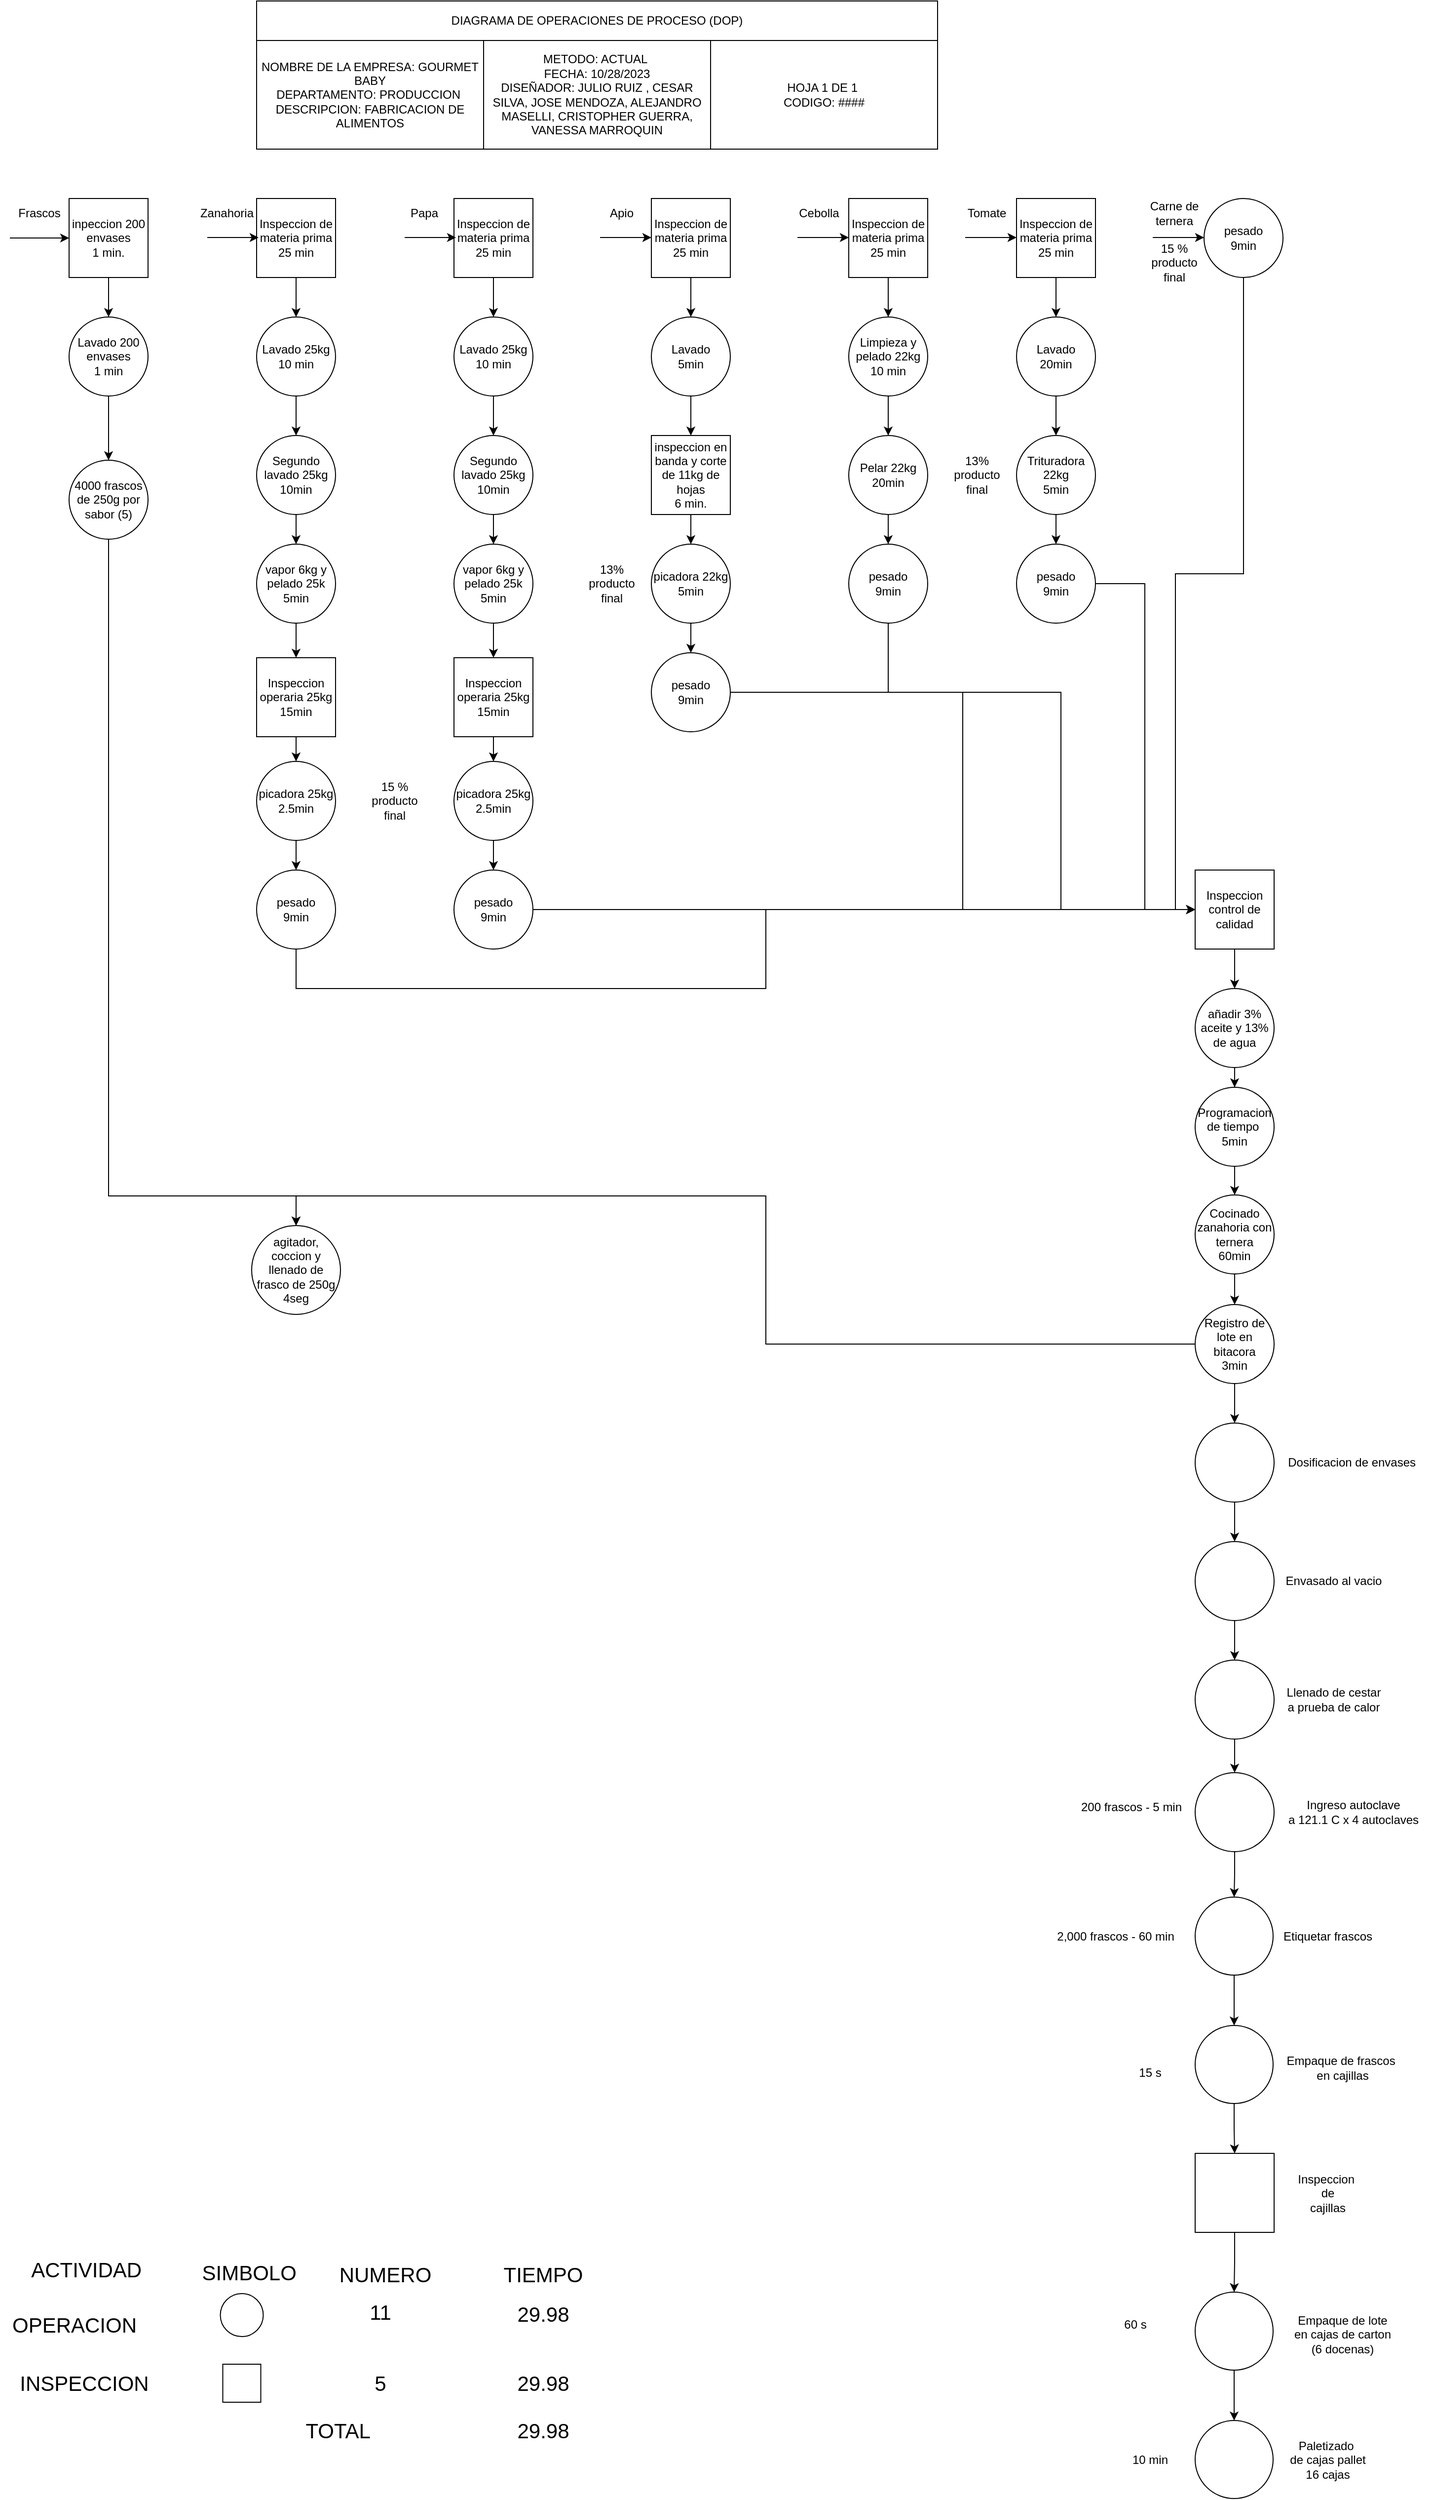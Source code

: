 <mxfile version="21.8.2" type="device">
  <diagram name="Página-1" id="ynkX1gcUCef6x0PgrP6N">
    <mxGraphModel dx="3827" dy="2943" grid="1" gridSize="10" guides="1" tooltips="1" connect="1" arrows="1" fold="1" page="1" pageScale="1" pageWidth="827" pageHeight="1169" math="0" shadow="0">
      <root>
        <mxCell id="0" />
        <mxCell id="1" parent="0" />
        <mxCell id="KojKbuiz4Pb6HdNVdvfY-7" style="edgeStyle=orthogonalEdgeStyle;rounded=0;orthogonalLoop=1;jettySize=auto;html=1;entryX=0.5;entryY=0;entryDx=0;entryDy=0;" parent="1" source="KojKbuiz4Pb6HdNVdvfY-1" target="KojKbuiz4Pb6HdNVdvfY-2" edge="1">
          <mxGeometry relative="1" as="geometry" />
        </mxCell>
        <mxCell id="KojKbuiz4Pb6HdNVdvfY-1" value="inpeccion 200 envases&lt;br&gt;1 min." style="whiteSpace=wrap;html=1;aspect=fixed;" parent="1" vertex="1">
          <mxGeometry x="60" y="80" width="80" height="80" as="geometry" />
        </mxCell>
        <mxCell id="KojKbuiz4Pb6HdNVdvfY-99" style="edgeStyle=orthogonalEdgeStyle;rounded=0;orthogonalLoop=1;jettySize=auto;html=1;entryX=0.5;entryY=0;entryDx=0;entryDy=0;" parent="1" source="KojKbuiz4Pb6HdNVdvfY-2" target="KojKbuiz4Pb6HdNVdvfY-98" edge="1">
          <mxGeometry relative="1" as="geometry" />
        </mxCell>
        <mxCell id="KojKbuiz4Pb6HdNVdvfY-2" value="Lavado 200 envases&lt;br&gt;1 min" style="ellipse;whiteSpace=wrap;html=1;aspect=fixed;" parent="1" vertex="1">
          <mxGeometry x="60" y="200" width="80" height="80" as="geometry" />
        </mxCell>
        <mxCell id="KojKbuiz4Pb6HdNVdvfY-4" value="" style="endArrow=classic;html=1;rounded=0;entryX=0;entryY=0.5;entryDx=0;entryDy=0;" parent="1" target="KojKbuiz4Pb6HdNVdvfY-1" edge="1">
          <mxGeometry width="50" height="50" relative="1" as="geometry">
            <mxPoint y="120" as="sourcePoint" />
            <mxPoint x="-20" y="160" as="targetPoint" />
            <Array as="points">
              <mxPoint y="120" />
              <mxPoint x="30" y="120" />
            </Array>
          </mxGeometry>
        </mxCell>
        <mxCell id="KojKbuiz4Pb6HdNVdvfY-12" style="edgeStyle=orthogonalEdgeStyle;rounded=0;orthogonalLoop=1;jettySize=auto;html=1;entryX=0.5;entryY=0;entryDx=0;entryDy=0;" parent="1" source="KojKbuiz4Pb6HdNVdvfY-5" target="KojKbuiz4Pb6HdNVdvfY-11" edge="1">
          <mxGeometry relative="1" as="geometry" />
        </mxCell>
        <mxCell id="KojKbuiz4Pb6HdNVdvfY-5" value="Inspeccion de materia prima&lt;br&gt;25 min" style="whiteSpace=wrap;html=1;aspect=fixed;" parent="1" vertex="1">
          <mxGeometry x="250" y="80" width="80" height="80" as="geometry" />
        </mxCell>
        <mxCell id="KojKbuiz4Pb6HdNVdvfY-9" value="" style="endArrow=classic;html=1;rounded=0;" parent="1" edge="1">
          <mxGeometry width="50" height="50" relative="1" as="geometry">
            <mxPoint x="200" y="119.5" as="sourcePoint" />
            <mxPoint x="252" y="119.5" as="targetPoint" />
          </mxGeometry>
        </mxCell>
        <mxCell id="KojKbuiz4Pb6HdNVdvfY-45" style="edgeStyle=orthogonalEdgeStyle;rounded=0;orthogonalLoop=1;jettySize=auto;html=1;entryX=0.5;entryY=0;entryDx=0;entryDy=0;" parent="1" source="KojKbuiz4Pb6HdNVdvfY-10" target="KojKbuiz4Pb6HdNVdvfY-44" edge="1">
          <mxGeometry relative="1" as="geometry" />
        </mxCell>
        <mxCell id="KojKbuiz4Pb6HdNVdvfY-10" value="inspeccion en banda y corte de 11kg de hojas&lt;br&gt;6 min." style="whiteSpace=wrap;html=1;aspect=fixed;" parent="1" vertex="1">
          <mxGeometry x="650" y="320" width="80" height="80" as="geometry" />
        </mxCell>
        <mxCell id="KojKbuiz4Pb6HdNVdvfY-14" style="edgeStyle=orthogonalEdgeStyle;rounded=0;orthogonalLoop=1;jettySize=auto;html=1;entryX=0.5;entryY=0;entryDx=0;entryDy=0;" parent="1" source="KojKbuiz4Pb6HdNVdvfY-11" target="KojKbuiz4Pb6HdNVdvfY-13" edge="1">
          <mxGeometry relative="1" as="geometry" />
        </mxCell>
        <mxCell id="KojKbuiz4Pb6HdNVdvfY-11" value="Lavado 25kg&lt;br&gt;10 min" style="ellipse;whiteSpace=wrap;html=1;aspect=fixed;" parent="1" vertex="1">
          <mxGeometry x="250" y="200" width="80" height="80" as="geometry" />
        </mxCell>
        <mxCell id="KojKbuiz4Pb6HdNVdvfY-16" style="edgeStyle=orthogonalEdgeStyle;rounded=0;orthogonalLoop=1;jettySize=auto;html=1;entryX=0.5;entryY=0;entryDx=0;entryDy=0;" parent="1" source="KojKbuiz4Pb6HdNVdvfY-13" target="KojKbuiz4Pb6HdNVdvfY-15" edge="1">
          <mxGeometry relative="1" as="geometry" />
        </mxCell>
        <mxCell id="KojKbuiz4Pb6HdNVdvfY-13" value="Segundo lavado 25kg&lt;br&gt;10min" style="ellipse;whiteSpace=wrap;html=1;aspect=fixed;" parent="1" vertex="1">
          <mxGeometry x="250" y="320" width="80" height="80" as="geometry" />
        </mxCell>
        <mxCell id="KojKbuiz4Pb6HdNVdvfY-18" style="edgeStyle=orthogonalEdgeStyle;rounded=0;orthogonalLoop=1;jettySize=auto;html=1;entryX=0.5;entryY=0;entryDx=0;entryDy=0;" parent="1" source="KojKbuiz4Pb6HdNVdvfY-15" target="KojKbuiz4Pb6HdNVdvfY-17" edge="1">
          <mxGeometry relative="1" as="geometry" />
        </mxCell>
        <mxCell id="KojKbuiz4Pb6HdNVdvfY-15" value="vapor 6kg y pelado 25k&lt;br&gt;5min" style="ellipse;whiteSpace=wrap;html=1;aspect=fixed;" parent="1" vertex="1">
          <mxGeometry x="250" y="430" width="80" height="80" as="geometry" />
        </mxCell>
        <mxCell id="KojKbuiz4Pb6HdNVdvfY-20" style="edgeStyle=orthogonalEdgeStyle;rounded=0;orthogonalLoop=1;jettySize=auto;html=1;entryX=0.5;entryY=0;entryDx=0;entryDy=0;" parent="1" source="KojKbuiz4Pb6HdNVdvfY-17" target="KojKbuiz4Pb6HdNVdvfY-19" edge="1">
          <mxGeometry relative="1" as="geometry" />
        </mxCell>
        <mxCell id="KojKbuiz4Pb6HdNVdvfY-17" value="Inspeccion operaria 25kg&lt;br&gt;15min" style="whiteSpace=wrap;html=1;aspect=fixed;" parent="1" vertex="1">
          <mxGeometry x="250" y="545" width="80" height="80" as="geometry" />
        </mxCell>
        <mxCell id="KojKbuiz4Pb6HdNVdvfY-75" style="edgeStyle=orthogonalEdgeStyle;rounded=0;orthogonalLoop=1;jettySize=auto;html=1;entryX=0.5;entryY=0;entryDx=0;entryDy=0;" parent="1" source="KojKbuiz4Pb6HdNVdvfY-19" target="KojKbuiz4Pb6HdNVdvfY-74" edge="1">
          <mxGeometry relative="1" as="geometry" />
        </mxCell>
        <mxCell id="KojKbuiz4Pb6HdNVdvfY-19" value="picadora 25kg&lt;br&gt;2.5min" style="ellipse;whiteSpace=wrap;html=1;aspect=fixed;" parent="1" vertex="1">
          <mxGeometry x="250" y="650" width="80" height="80" as="geometry" />
        </mxCell>
        <mxCell id="KojKbuiz4Pb6HdNVdvfY-21" value="Frascos" style="text;html=1;strokeColor=none;fillColor=none;align=center;verticalAlign=middle;whiteSpace=wrap;rounded=0;" parent="1" vertex="1">
          <mxGeometry y="80" width="60" height="30" as="geometry" />
        </mxCell>
        <mxCell id="KojKbuiz4Pb6HdNVdvfY-22" value="Zanahoria" style="text;html=1;strokeColor=none;fillColor=none;align=center;verticalAlign=middle;whiteSpace=wrap;rounded=0;" parent="1" vertex="1">
          <mxGeometry x="190" y="80" width="60" height="30" as="geometry" />
        </mxCell>
        <mxCell id="KojKbuiz4Pb6HdNVdvfY-23" style="edgeStyle=orthogonalEdgeStyle;rounded=0;orthogonalLoop=1;jettySize=auto;html=1;entryX=0.5;entryY=0;entryDx=0;entryDy=0;" parent="1" source="KojKbuiz4Pb6HdNVdvfY-24" target="KojKbuiz4Pb6HdNVdvfY-27" edge="1">
          <mxGeometry relative="1" as="geometry" />
        </mxCell>
        <mxCell id="KojKbuiz4Pb6HdNVdvfY-24" value="Inspeccion de materia prima&lt;br&gt;25 min" style="whiteSpace=wrap;html=1;aspect=fixed;" parent="1" vertex="1">
          <mxGeometry x="450" y="80" width="80" height="80" as="geometry" />
        </mxCell>
        <mxCell id="KojKbuiz4Pb6HdNVdvfY-25" value="" style="endArrow=classic;html=1;rounded=0;" parent="1" edge="1">
          <mxGeometry width="50" height="50" relative="1" as="geometry">
            <mxPoint x="400" y="119.5" as="sourcePoint" />
            <mxPoint x="452" y="119.5" as="targetPoint" />
          </mxGeometry>
        </mxCell>
        <mxCell id="KojKbuiz4Pb6HdNVdvfY-26" style="edgeStyle=orthogonalEdgeStyle;rounded=0;orthogonalLoop=1;jettySize=auto;html=1;entryX=0.5;entryY=0;entryDx=0;entryDy=0;" parent="1" source="KojKbuiz4Pb6HdNVdvfY-27" target="KojKbuiz4Pb6HdNVdvfY-29" edge="1">
          <mxGeometry relative="1" as="geometry" />
        </mxCell>
        <mxCell id="KojKbuiz4Pb6HdNVdvfY-27" value="Lavado 25kg&lt;br&gt;10 min" style="ellipse;whiteSpace=wrap;html=1;aspect=fixed;" parent="1" vertex="1">
          <mxGeometry x="450" y="200" width="80" height="80" as="geometry" />
        </mxCell>
        <mxCell id="KojKbuiz4Pb6HdNVdvfY-28" style="edgeStyle=orthogonalEdgeStyle;rounded=0;orthogonalLoop=1;jettySize=auto;html=1;entryX=0.5;entryY=0;entryDx=0;entryDy=0;" parent="1" source="KojKbuiz4Pb6HdNVdvfY-29" target="KojKbuiz4Pb6HdNVdvfY-31" edge="1">
          <mxGeometry relative="1" as="geometry" />
        </mxCell>
        <mxCell id="KojKbuiz4Pb6HdNVdvfY-29" value="Segundo lavado 25kg&lt;br&gt;10min" style="ellipse;whiteSpace=wrap;html=1;aspect=fixed;" parent="1" vertex="1">
          <mxGeometry x="450" y="320" width="80" height="80" as="geometry" />
        </mxCell>
        <mxCell id="KojKbuiz4Pb6HdNVdvfY-30" style="edgeStyle=orthogonalEdgeStyle;rounded=0;orthogonalLoop=1;jettySize=auto;html=1;entryX=0.5;entryY=0;entryDx=0;entryDy=0;" parent="1" source="KojKbuiz4Pb6HdNVdvfY-31" target="KojKbuiz4Pb6HdNVdvfY-33" edge="1">
          <mxGeometry relative="1" as="geometry" />
        </mxCell>
        <mxCell id="KojKbuiz4Pb6HdNVdvfY-31" value="vapor 6kg y pelado 25k&lt;br&gt;5min" style="ellipse;whiteSpace=wrap;html=1;aspect=fixed;" parent="1" vertex="1">
          <mxGeometry x="450" y="430" width="80" height="80" as="geometry" />
        </mxCell>
        <mxCell id="KojKbuiz4Pb6HdNVdvfY-32" style="edgeStyle=orthogonalEdgeStyle;rounded=0;orthogonalLoop=1;jettySize=auto;html=1;entryX=0.5;entryY=0;entryDx=0;entryDy=0;" parent="1" source="KojKbuiz4Pb6HdNVdvfY-33" target="KojKbuiz4Pb6HdNVdvfY-34" edge="1">
          <mxGeometry relative="1" as="geometry" />
        </mxCell>
        <mxCell id="KojKbuiz4Pb6HdNVdvfY-33" value="Inspeccion operaria 25kg&lt;br&gt;15min" style="whiteSpace=wrap;html=1;aspect=fixed;" parent="1" vertex="1">
          <mxGeometry x="450" y="545" width="80" height="80" as="geometry" />
        </mxCell>
        <mxCell id="KojKbuiz4Pb6HdNVdvfY-76" style="edgeStyle=orthogonalEdgeStyle;rounded=0;orthogonalLoop=1;jettySize=auto;html=1;entryX=0.5;entryY=0;entryDx=0;entryDy=0;" parent="1" source="KojKbuiz4Pb6HdNVdvfY-34" target="KojKbuiz4Pb6HdNVdvfY-73" edge="1">
          <mxGeometry relative="1" as="geometry" />
        </mxCell>
        <mxCell id="KojKbuiz4Pb6HdNVdvfY-34" value="picadora 25kg&lt;br&gt;2.5min" style="ellipse;whiteSpace=wrap;html=1;aspect=fixed;" parent="1" vertex="1">
          <mxGeometry x="450" y="650" width="80" height="80" as="geometry" />
        </mxCell>
        <mxCell id="KojKbuiz4Pb6HdNVdvfY-35" value="Papa" style="text;html=1;strokeColor=none;fillColor=none;align=center;verticalAlign=middle;whiteSpace=wrap;rounded=0;" parent="1" vertex="1">
          <mxGeometry x="390" y="80" width="60" height="30" as="geometry" />
        </mxCell>
        <mxCell id="KojKbuiz4Pb6HdNVdvfY-36" value="" style="endArrow=classic;html=1;rounded=0;" parent="1" edge="1">
          <mxGeometry width="50" height="50" relative="1" as="geometry">
            <mxPoint x="598" y="119.5" as="sourcePoint" />
            <mxPoint x="650" y="119.5" as="targetPoint" />
          </mxGeometry>
        </mxCell>
        <mxCell id="KojKbuiz4Pb6HdNVdvfY-37" value="Apio" style="text;html=1;strokeColor=none;fillColor=none;align=center;verticalAlign=middle;whiteSpace=wrap;rounded=0;" parent="1" vertex="1">
          <mxGeometry x="590" y="80" width="60" height="30" as="geometry" />
        </mxCell>
        <mxCell id="KojKbuiz4Pb6HdNVdvfY-42" style="edgeStyle=orthogonalEdgeStyle;rounded=0;orthogonalLoop=1;jettySize=auto;html=1;entryX=0.5;entryY=0;entryDx=0;entryDy=0;" parent="1" source="KojKbuiz4Pb6HdNVdvfY-39" target="KojKbuiz4Pb6HdNVdvfY-10" edge="1">
          <mxGeometry relative="1" as="geometry" />
        </mxCell>
        <mxCell id="KojKbuiz4Pb6HdNVdvfY-39" value="Lavado&lt;br&gt;5min" style="ellipse;whiteSpace=wrap;html=1;aspect=fixed;" parent="1" vertex="1">
          <mxGeometry x="650" y="200" width="80" height="80" as="geometry" />
        </mxCell>
        <mxCell id="KojKbuiz4Pb6HdNVdvfY-41" style="edgeStyle=orthogonalEdgeStyle;rounded=0;orthogonalLoop=1;jettySize=auto;html=1;entryX=0.5;entryY=0;entryDx=0;entryDy=0;" parent="1" source="KojKbuiz4Pb6HdNVdvfY-40" target="KojKbuiz4Pb6HdNVdvfY-39" edge="1">
          <mxGeometry relative="1" as="geometry" />
        </mxCell>
        <mxCell id="KojKbuiz4Pb6HdNVdvfY-40" value="Inspeccion de materia prima&lt;br&gt;25 min" style="whiteSpace=wrap;html=1;aspect=fixed;" parent="1" vertex="1">
          <mxGeometry x="650" y="80" width="80" height="80" as="geometry" />
        </mxCell>
        <mxCell id="KojKbuiz4Pb6HdNVdvfY-77" style="edgeStyle=orthogonalEdgeStyle;rounded=0;orthogonalLoop=1;jettySize=auto;html=1;exitX=0.5;exitY=1;exitDx=0;exitDy=0;entryX=0.5;entryY=0;entryDx=0;entryDy=0;" parent="1" source="KojKbuiz4Pb6HdNVdvfY-44" target="KojKbuiz4Pb6HdNVdvfY-72" edge="1">
          <mxGeometry relative="1" as="geometry" />
        </mxCell>
        <mxCell id="KojKbuiz4Pb6HdNVdvfY-44" value="picadora 22kg&lt;br&gt;5min" style="ellipse;whiteSpace=wrap;html=1;aspect=fixed;" parent="1" vertex="1">
          <mxGeometry x="650" y="430" width="80" height="80" as="geometry" />
        </mxCell>
        <mxCell id="KojKbuiz4Pb6HdNVdvfY-47" value="15 % producto final" style="text;html=1;strokeColor=none;fillColor=none;align=center;verticalAlign=middle;whiteSpace=wrap;rounded=0;" parent="1" vertex="1">
          <mxGeometry x="360" y="675" width="60" height="30" as="geometry" />
        </mxCell>
        <mxCell id="KojKbuiz4Pb6HdNVdvfY-48" value="13% producto final" style="text;html=1;strokeColor=none;fillColor=none;align=center;verticalAlign=middle;whiteSpace=wrap;rounded=0;" parent="1" vertex="1">
          <mxGeometry x="580" y="455" width="60" height="30" as="geometry" />
        </mxCell>
        <mxCell id="KojKbuiz4Pb6HdNVdvfY-49" value="" style="endArrow=classic;html=1;rounded=0;" parent="1" edge="1">
          <mxGeometry width="50" height="50" relative="1" as="geometry">
            <mxPoint x="798" y="119.5" as="sourcePoint" />
            <mxPoint x="850" y="119.5" as="targetPoint" />
          </mxGeometry>
        </mxCell>
        <mxCell id="KojKbuiz4Pb6HdNVdvfY-50" value="Cebolla" style="text;html=1;strokeColor=none;fillColor=none;align=center;verticalAlign=middle;whiteSpace=wrap;rounded=0;" parent="1" vertex="1">
          <mxGeometry x="790" y="80" width="60" height="30" as="geometry" />
        </mxCell>
        <mxCell id="KojKbuiz4Pb6HdNVdvfY-53" style="edgeStyle=orthogonalEdgeStyle;rounded=0;orthogonalLoop=1;jettySize=auto;html=1;entryX=0.5;entryY=0;entryDx=0;entryDy=0;" parent="1" source="KojKbuiz4Pb6HdNVdvfY-51" target="KojKbuiz4Pb6HdNVdvfY-52" edge="1">
          <mxGeometry relative="1" as="geometry" />
        </mxCell>
        <mxCell id="KojKbuiz4Pb6HdNVdvfY-51" value="Inspeccion de materia prima&lt;br&gt;25 min" style="whiteSpace=wrap;html=1;aspect=fixed;" parent="1" vertex="1">
          <mxGeometry x="850" y="80" width="80" height="80" as="geometry" />
        </mxCell>
        <mxCell id="KojKbuiz4Pb6HdNVdvfY-55" style="edgeStyle=orthogonalEdgeStyle;rounded=0;orthogonalLoop=1;jettySize=auto;html=1;entryX=0.5;entryY=0;entryDx=0;entryDy=0;" parent="1" source="KojKbuiz4Pb6HdNVdvfY-52" target="KojKbuiz4Pb6HdNVdvfY-54" edge="1">
          <mxGeometry relative="1" as="geometry" />
        </mxCell>
        <mxCell id="KojKbuiz4Pb6HdNVdvfY-52" value="Limpieza y pelado 22kg&lt;br&gt;10 min" style="ellipse;whiteSpace=wrap;html=1;aspect=fixed;" parent="1" vertex="1">
          <mxGeometry x="850" y="200" width="80" height="80" as="geometry" />
        </mxCell>
        <mxCell id="KojKbuiz4Pb6HdNVdvfY-78" style="edgeStyle=orthogonalEdgeStyle;rounded=0;orthogonalLoop=1;jettySize=auto;html=1;entryX=0.5;entryY=0;entryDx=0;entryDy=0;" parent="1" source="KojKbuiz4Pb6HdNVdvfY-54" target="KojKbuiz4Pb6HdNVdvfY-71" edge="1">
          <mxGeometry relative="1" as="geometry" />
        </mxCell>
        <mxCell id="KojKbuiz4Pb6HdNVdvfY-54" value="Pelar 22kg&lt;br&gt;20min" style="ellipse;whiteSpace=wrap;html=1;aspect=fixed;" parent="1" vertex="1">
          <mxGeometry x="850" y="320" width="80" height="80" as="geometry" />
        </mxCell>
        <mxCell id="KojKbuiz4Pb6HdNVdvfY-57" value="" style="endArrow=classic;html=1;rounded=0;" parent="1" edge="1">
          <mxGeometry width="50" height="50" relative="1" as="geometry">
            <mxPoint x="968" y="119.5" as="sourcePoint" />
            <mxPoint x="1020" y="119.5" as="targetPoint" />
          </mxGeometry>
        </mxCell>
        <mxCell id="KojKbuiz4Pb6HdNVdvfY-58" value="Tomate" style="text;html=1;strokeColor=none;fillColor=none;align=center;verticalAlign=middle;whiteSpace=wrap;rounded=0;" parent="1" vertex="1">
          <mxGeometry x="960" y="80" width="60" height="30" as="geometry" />
        </mxCell>
        <mxCell id="KojKbuiz4Pb6HdNVdvfY-61" style="edgeStyle=orthogonalEdgeStyle;rounded=0;orthogonalLoop=1;jettySize=auto;html=1;entryX=0.5;entryY=0;entryDx=0;entryDy=0;" parent="1" source="KojKbuiz4Pb6HdNVdvfY-59" target="KojKbuiz4Pb6HdNVdvfY-60" edge="1">
          <mxGeometry relative="1" as="geometry" />
        </mxCell>
        <mxCell id="KojKbuiz4Pb6HdNVdvfY-59" value="Inspeccion de materia prima&lt;br&gt;25 min" style="whiteSpace=wrap;html=1;aspect=fixed;" parent="1" vertex="1">
          <mxGeometry x="1020" y="80" width="80" height="80" as="geometry" />
        </mxCell>
        <mxCell id="KojKbuiz4Pb6HdNVdvfY-63" style="edgeStyle=orthogonalEdgeStyle;rounded=0;orthogonalLoop=1;jettySize=auto;html=1;entryX=0.5;entryY=0;entryDx=0;entryDy=0;" parent="1" source="KojKbuiz4Pb6HdNVdvfY-60" target="KojKbuiz4Pb6HdNVdvfY-62" edge="1">
          <mxGeometry relative="1" as="geometry" />
        </mxCell>
        <mxCell id="KojKbuiz4Pb6HdNVdvfY-60" value="Lavado&lt;br&gt;20min" style="ellipse;whiteSpace=wrap;html=1;aspect=fixed;" parent="1" vertex="1">
          <mxGeometry x="1020" y="200" width="80" height="80" as="geometry" />
        </mxCell>
        <mxCell id="KojKbuiz4Pb6HdNVdvfY-79" style="edgeStyle=orthogonalEdgeStyle;rounded=0;orthogonalLoop=1;jettySize=auto;html=1;entryX=0.5;entryY=0;entryDx=0;entryDy=0;" parent="1" source="KojKbuiz4Pb6HdNVdvfY-62" target="KojKbuiz4Pb6HdNVdvfY-70" edge="1">
          <mxGeometry relative="1" as="geometry" />
        </mxCell>
        <mxCell id="KojKbuiz4Pb6HdNVdvfY-62" value="Trituradora 22kg&lt;br&gt;5min" style="ellipse;whiteSpace=wrap;html=1;aspect=fixed;" parent="1" vertex="1">
          <mxGeometry x="1020" y="320" width="80" height="80" as="geometry" />
        </mxCell>
        <mxCell id="KojKbuiz4Pb6HdNVdvfY-64" value="13% producto final" style="text;html=1;strokeColor=none;fillColor=none;align=center;verticalAlign=middle;whiteSpace=wrap;rounded=0;" parent="1" vertex="1">
          <mxGeometry x="950" y="345" width="60" height="30" as="geometry" />
        </mxCell>
        <mxCell id="KojKbuiz4Pb6HdNVdvfY-65" value="" style="endArrow=classic;html=1;rounded=0;" parent="1" edge="1">
          <mxGeometry width="50" height="50" relative="1" as="geometry">
            <mxPoint x="1158" y="119.5" as="sourcePoint" />
            <mxPoint x="1210" y="119.5" as="targetPoint" />
          </mxGeometry>
        </mxCell>
        <mxCell id="KojKbuiz4Pb6HdNVdvfY-66" value="Carne de ternera" style="text;html=1;strokeColor=none;fillColor=none;align=center;verticalAlign=middle;whiteSpace=wrap;rounded=0;" parent="1" vertex="1">
          <mxGeometry x="1150" y="80" width="60" height="30" as="geometry" />
        </mxCell>
        <mxCell id="KojKbuiz4Pb6HdNVdvfY-68" value="15 % producto final" style="text;html=1;strokeColor=none;fillColor=none;align=center;verticalAlign=middle;whiteSpace=wrap;rounded=0;" parent="1" vertex="1">
          <mxGeometry x="1150" y="130" width="60" height="30" as="geometry" />
        </mxCell>
        <mxCell id="KojKbuiz4Pb6HdNVdvfY-86" style="edgeStyle=orthogonalEdgeStyle;rounded=0;orthogonalLoop=1;jettySize=auto;html=1;entryX=0;entryY=0.5;entryDx=0;entryDy=0;" parent="1" source="KojKbuiz4Pb6HdNVdvfY-69" target="KojKbuiz4Pb6HdNVdvfY-80" edge="1">
          <mxGeometry relative="1" as="geometry" />
        </mxCell>
        <mxCell id="KojKbuiz4Pb6HdNVdvfY-69" value="pesado&lt;br&gt;9min" style="ellipse;whiteSpace=wrap;html=1;aspect=fixed;" parent="1" vertex="1">
          <mxGeometry x="1210" y="80" width="80" height="80" as="geometry" />
        </mxCell>
        <mxCell id="KojKbuiz4Pb6HdNVdvfY-85" style="edgeStyle=orthogonalEdgeStyle;rounded=0;orthogonalLoop=1;jettySize=auto;html=1;entryX=0;entryY=0.5;entryDx=0;entryDy=0;" parent="1" source="KojKbuiz4Pb6HdNVdvfY-70" target="KojKbuiz4Pb6HdNVdvfY-80" edge="1">
          <mxGeometry relative="1" as="geometry">
            <Array as="points">
              <mxPoint x="1150" y="470" />
              <mxPoint x="1150" y="800" />
            </Array>
          </mxGeometry>
        </mxCell>
        <mxCell id="KojKbuiz4Pb6HdNVdvfY-70" value="pesado&lt;br&gt;9min" style="ellipse;whiteSpace=wrap;html=1;aspect=fixed;" parent="1" vertex="1">
          <mxGeometry x="1020" y="430" width="80" height="80" as="geometry" />
        </mxCell>
        <mxCell id="KojKbuiz4Pb6HdNVdvfY-84" style="edgeStyle=orthogonalEdgeStyle;rounded=0;orthogonalLoop=1;jettySize=auto;html=1;entryX=0;entryY=0.5;entryDx=0;entryDy=0;" parent="1" source="KojKbuiz4Pb6HdNVdvfY-71" target="KojKbuiz4Pb6HdNVdvfY-80" edge="1">
          <mxGeometry relative="1" as="geometry">
            <Array as="points">
              <mxPoint x="890" y="580" />
              <mxPoint x="1065" y="580" />
              <mxPoint x="1065" y="800" />
            </Array>
          </mxGeometry>
        </mxCell>
        <mxCell id="KojKbuiz4Pb6HdNVdvfY-71" value="pesado&lt;br&gt;9min" style="ellipse;whiteSpace=wrap;html=1;aspect=fixed;" parent="1" vertex="1">
          <mxGeometry x="850" y="430" width="80" height="80" as="geometry" />
        </mxCell>
        <mxCell id="KojKbuiz4Pb6HdNVdvfY-83" style="edgeStyle=orthogonalEdgeStyle;rounded=0;orthogonalLoop=1;jettySize=auto;html=1;entryX=0;entryY=0.5;entryDx=0;entryDy=0;" parent="1" source="KojKbuiz4Pb6HdNVdvfY-72" target="KojKbuiz4Pb6HdNVdvfY-80" edge="1">
          <mxGeometry relative="1" as="geometry" />
        </mxCell>
        <mxCell id="KojKbuiz4Pb6HdNVdvfY-72" value="pesado&lt;br&gt;9min" style="ellipse;whiteSpace=wrap;html=1;aspect=fixed;" parent="1" vertex="1">
          <mxGeometry x="650" y="540" width="80" height="80" as="geometry" />
        </mxCell>
        <mxCell id="KojKbuiz4Pb6HdNVdvfY-82" style="edgeStyle=orthogonalEdgeStyle;rounded=0;orthogonalLoop=1;jettySize=auto;html=1;entryX=0;entryY=0.5;entryDx=0;entryDy=0;" parent="1" source="KojKbuiz4Pb6HdNVdvfY-73" target="KojKbuiz4Pb6HdNVdvfY-80" edge="1">
          <mxGeometry relative="1" as="geometry" />
        </mxCell>
        <mxCell id="KojKbuiz4Pb6HdNVdvfY-73" value="pesado&lt;br&gt;9min" style="ellipse;whiteSpace=wrap;html=1;aspect=fixed;" parent="1" vertex="1">
          <mxGeometry x="450" y="760" width="80" height="80" as="geometry" />
        </mxCell>
        <mxCell id="KojKbuiz4Pb6HdNVdvfY-81" style="edgeStyle=orthogonalEdgeStyle;rounded=0;orthogonalLoop=1;jettySize=auto;html=1;entryX=0;entryY=0.5;entryDx=0;entryDy=0;" parent="1" source="KojKbuiz4Pb6HdNVdvfY-74" target="KojKbuiz4Pb6HdNVdvfY-80" edge="1">
          <mxGeometry relative="1" as="geometry">
            <Array as="points">
              <mxPoint x="290" y="880" />
              <mxPoint x="766" y="880" />
              <mxPoint x="766" y="800" />
            </Array>
          </mxGeometry>
        </mxCell>
        <mxCell id="KojKbuiz4Pb6HdNVdvfY-74" value="pesado&lt;br&gt;9min" style="ellipse;whiteSpace=wrap;html=1;aspect=fixed;" parent="1" vertex="1">
          <mxGeometry x="250" y="760" width="80" height="80" as="geometry" />
        </mxCell>
        <mxCell id="KojKbuiz4Pb6HdNVdvfY-88" style="edgeStyle=orthogonalEdgeStyle;rounded=0;orthogonalLoop=1;jettySize=auto;html=1;entryX=0.5;entryY=0;entryDx=0;entryDy=0;" parent="1" source="KojKbuiz4Pb6HdNVdvfY-80" target="KojKbuiz4Pb6HdNVdvfY-87" edge="1">
          <mxGeometry relative="1" as="geometry" />
        </mxCell>
        <mxCell id="KojKbuiz4Pb6HdNVdvfY-80" value="Inspeccion control de calidad" style="whiteSpace=wrap;html=1;aspect=fixed;" parent="1" vertex="1">
          <mxGeometry x="1201" y="760" width="80" height="80" as="geometry" />
        </mxCell>
        <mxCell id="KojKbuiz4Pb6HdNVdvfY-90" style="edgeStyle=orthogonalEdgeStyle;rounded=0;orthogonalLoop=1;jettySize=auto;html=1;entryX=0.5;entryY=0;entryDx=0;entryDy=0;" parent="1" source="KojKbuiz4Pb6HdNVdvfY-87" target="KojKbuiz4Pb6HdNVdvfY-89" edge="1">
          <mxGeometry relative="1" as="geometry" />
        </mxCell>
        <mxCell id="KojKbuiz4Pb6HdNVdvfY-87" value="añadir 3% aceite y 13% de agua" style="ellipse;whiteSpace=wrap;html=1;aspect=fixed;" parent="1" vertex="1">
          <mxGeometry x="1201" y="880" width="80" height="80" as="geometry" />
        </mxCell>
        <mxCell id="KojKbuiz4Pb6HdNVdvfY-92" style="edgeStyle=orthogonalEdgeStyle;rounded=0;orthogonalLoop=1;jettySize=auto;html=1;entryX=0.5;entryY=0;entryDx=0;entryDy=0;" parent="1" source="KojKbuiz4Pb6HdNVdvfY-89" target="KojKbuiz4Pb6HdNVdvfY-91" edge="1">
          <mxGeometry relative="1" as="geometry" />
        </mxCell>
        <mxCell id="KojKbuiz4Pb6HdNVdvfY-89" value="Programacion de tiempo&amp;nbsp;&lt;br&gt;5min" style="ellipse;whiteSpace=wrap;html=1;aspect=fixed;" parent="1" vertex="1">
          <mxGeometry x="1201" y="980" width="80" height="80" as="geometry" />
        </mxCell>
        <mxCell id="KojKbuiz4Pb6HdNVdvfY-94" style="edgeStyle=orthogonalEdgeStyle;rounded=0;orthogonalLoop=1;jettySize=auto;html=1;exitX=0.5;exitY=1;exitDx=0;exitDy=0;entryX=0.5;entryY=0;entryDx=0;entryDy=0;" parent="1" source="KojKbuiz4Pb6HdNVdvfY-91" target="KojKbuiz4Pb6HdNVdvfY-93" edge="1">
          <mxGeometry relative="1" as="geometry" />
        </mxCell>
        <mxCell id="KojKbuiz4Pb6HdNVdvfY-91" value="Cocinado zanahoria con ternera&lt;br&gt;60min" style="ellipse;whiteSpace=wrap;html=1;aspect=fixed;" parent="1" vertex="1">
          <mxGeometry x="1201" y="1089" width="80" height="80" as="geometry" />
        </mxCell>
        <mxCell id="KojKbuiz4Pb6HdNVdvfY-96" style="edgeStyle=orthogonalEdgeStyle;rounded=0;orthogonalLoop=1;jettySize=auto;html=1;entryX=0.5;entryY=0;entryDx=0;entryDy=0;" parent="1" source="KojKbuiz4Pb6HdNVdvfY-93" target="KojKbuiz4Pb6HdNVdvfY-95" edge="1">
          <mxGeometry relative="1" as="geometry">
            <Array as="points">
              <mxPoint x="766" y="1240" />
              <mxPoint x="766" y="1090" />
              <mxPoint x="290" y="1090" />
            </Array>
          </mxGeometry>
        </mxCell>
        <mxCell id="IFsy-i6cw4-yo8_2A6l6-25" style="edgeStyle=orthogonalEdgeStyle;rounded=0;orthogonalLoop=1;jettySize=auto;html=1;entryX=0.5;entryY=0;entryDx=0;entryDy=0;" edge="1" parent="1" source="KojKbuiz4Pb6HdNVdvfY-93" target="IFsy-i6cw4-yo8_2A6l6-1">
          <mxGeometry relative="1" as="geometry" />
        </mxCell>
        <mxCell id="KojKbuiz4Pb6HdNVdvfY-93" value="Registro de lote en bitacora&lt;br&gt;3min" style="ellipse;whiteSpace=wrap;html=1;aspect=fixed;" parent="1" vertex="1">
          <mxGeometry x="1201" y="1200" width="80" height="80" as="geometry" />
        </mxCell>
        <mxCell id="KojKbuiz4Pb6HdNVdvfY-95" value="agitador, coccion y llenado de frasco de 250g&lt;br&gt;4seg" style="ellipse;whiteSpace=wrap;html=1;aspect=fixed;" parent="1" vertex="1">
          <mxGeometry x="245" y="1120" width="90" height="90" as="geometry" />
        </mxCell>
        <mxCell id="KojKbuiz4Pb6HdNVdvfY-100" style="edgeStyle=orthogonalEdgeStyle;rounded=0;orthogonalLoop=1;jettySize=auto;html=1;entryX=0.5;entryY=0;entryDx=0;entryDy=0;" parent="1" source="KojKbuiz4Pb6HdNVdvfY-98" target="KojKbuiz4Pb6HdNVdvfY-95" edge="1">
          <mxGeometry relative="1" as="geometry">
            <mxPoint x="290" y="1140" as="targetPoint" />
            <Array as="points">
              <mxPoint x="100" y="1090" />
              <mxPoint x="290" y="1090" />
            </Array>
          </mxGeometry>
        </mxCell>
        <mxCell id="KojKbuiz4Pb6HdNVdvfY-98" value="4000 frascos de 250g por sabor (5)" style="ellipse;whiteSpace=wrap;html=1;aspect=fixed;" parent="1" vertex="1">
          <mxGeometry x="60" y="345" width="80" height="80" as="geometry" />
        </mxCell>
        <mxCell id="IFsy-i6cw4-yo8_2A6l6-26" style="edgeStyle=orthogonalEdgeStyle;rounded=0;orthogonalLoop=1;jettySize=auto;html=1;entryX=0.5;entryY=0;entryDx=0;entryDy=0;" edge="1" parent="1" source="IFsy-i6cw4-yo8_2A6l6-1" target="IFsy-i6cw4-yo8_2A6l6-2">
          <mxGeometry relative="1" as="geometry" />
        </mxCell>
        <mxCell id="IFsy-i6cw4-yo8_2A6l6-1" value="" style="ellipse;whiteSpace=wrap;html=1;aspect=fixed;" vertex="1" parent="1">
          <mxGeometry x="1201" y="1320" width="80" height="80" as="geometry" />
        </mxCell>
        <mxCell id="IFsy-i6cw4-yo8_2A6l6-27" style="edgeStyle=orthogonalEdgeStyle;rounded=0;orthogonalLoop=1;jettySize=auto;html=1;entryX=0.5;entryY=0;entryDx=0;entryDy=0;" edge="1" parent="1" source="IFsy-i6cw4-yo8_2A6l6-2" target="IFsy-i6cw4-yo8_2A6l6-3">
          <mxGeometry relative="1" as="geometry" />
        </mxCell>
        <mxCell id="IFsy-i6cw4-yo8_2A6l6-2" value="" style="ellipse;whiteSpace=wrap;html=1;aspect=fixed;" vertex="1" parent="1">
          <mxGeometry x="1201" y="1440" width="80" height="80" as="geometry" />
        </mxCell>
        <mxCell id="IFsy-i6cw4-yo8_2A6l6-28" style="edgeStyle=orthogonalEdgeStyle;rounded=0;orthogonalLoop=1;jettySize=auto;html=1;entryX=0.5;entryY=0;entryDx=0;entryDy=0;" edge="1" parent="1" source="IFsy-i6cw4-yo8_2A6l6-3" target="IFsy-i6cw4-yo8_2A6l6-4">
          <mxGeometry relative="1" as="geometry" />
        </mxCell>
        <mxCell id="IFsy-i6cw4-yo8_2A6l6-3" value="" style="ellipse;whiteSpace=wrap;html=1;aspect=fixed;" vertex="1" parent="1">
          <mxGeometry x="1201" y="1560" width="80" height="80" as="geometry" />
        </mxCell>
        <mxCell id="IFsy-i6cw4-yo8_2A6l6-29" style="edgeStyle=orthogonalEdgeStyle;rounded=0;orthogonalLoop=1;jettySize=auto;html=1;" edge="1" parent="1" source="IFsy-i6cw4-yo8_2A6l6-4" target="IFsy-i6cw4-yo8_2A6l6-10">
          <mxGeometry relative="1" as="geometry" />
        </mxCell>
        <mxCell id="IFsy-i6cw4-yo8_2A6l6-4" value="" style="ellipse;whiteSpace=wrap;html=1;aspect=fixed;" vertex="1" parent="1">
          <mxGeometry x="1201" y="1674" width="80" height="80" as="geometry" />
        </mxCell>
        <mxCell id="IFsy-i6cw4-yo8_2A6l6-5" value="Ingreso autoclave&lt;br&gt;a 121.1 C x 4 autoclaves" style="text;html=1;align=center;verticalAlign=middle;resizable=0;points=[];autosize=1;strokeColor=none;fillColor=none;" vertex="1" parent="1">
          <mxGeometry x="1281" y="1694" width="160" height="40" as="geometry" />
        </mxCell>
        <mxCell id="IFsy-i6cw4-yo8_2A6l6-6" value="Llenado de cestar &lt;br&gt;a prueba de calor" style="text;html=1;align=center;verticalAlign=middle;resizable=0;points=[];autosize=1;strokeColor=none;fillColor=none;" vertex="1" parent="1">
          <mxGeometry x="1281" y="1580" width="120" height="40" as="geometry" />
        </mxCell>
        <mxCell id="IFsy-i6cw4-yo8_2A6l6-7" value="200 frascos - 5 min" style="text;html=1;align=center;verticalAlign=middle;resizable=0;points=[];autosize=1;strokeColor=none;fillColor=none;" vertex="1" parent="1">
          <mxGeometry x="1071" y="1694" width="130" height="30" as="geometry" />
        </mxCell>
        <mxCell id="IFsy-i6cw4-yo8_2A6l6-8" value="Envasado al vacio" style="text;html=1;align=center;verticalAlign=middle;resizable=0;points=[];autosize=1;strokeColor=none;fillColor=none;" vertex="1" parent="1">
          <mxGeometry x="1281" y="1465" width="120" height="30" as="geometry" />
        </mxCell>
        <mxCell id="IFsy-i6cw4-yo8_2A6l6-9" value="Dosificacion de envases&amp;nbsp;" style="text;html=1;align=center;verticalAlign=middle;resizable=0;points=[];autosize=1;strokeColor=none;fillColor=none;" vertex="1" parent="1">
          <mxGeometry x="1281" y="1345" width="160" height="30" as="geometry" />
        </mxCell>
        <mxCell id="IFsy-i6cw4-yo8_2A6l6-30" style="edgeStyle=orthogonalEdgeStyle;rounded=0;orthogonalLoop=1;jettySize=auto;html=1;entryX=0.5;entryY=0;entryDx=0;entryDy=0;" edge="1" parent="1" source="IFsy-i6cw4-yo8_2A6l6-10" target="IFsy-i6cw4-yo8_2A6l6-13">
          <mxGeometry relative="1" as="geometry" />
        </mxCell>
        <mxCell id="IFsy-i6cw4-yo8_2A6l6-10" value="" style="ellipse;whiteSpace=wrap;html=1;aspect=fixed;" vertex="1" parent="1">
          <mxGeometry x="1201" y="1800" width="79" height="79" as="geometry" />
        </mxCell>
        <mxCell id="IFsy-i6cw4-yo8_2A6l6-11" value="Etiquetar frascos" style="text;html=1;align=center;verticalAlign=middle;resizable=0;points=[];autosize=1;strokeColor=none;fillColor=none;" vertex="1" parent="1">
          <mxGeometry x="1280" y="1824.5" width="110" height="30" as="geometry" />
        </mxCell>
        <mxCell id="IFsy-i6cw4-yo8_2A6l6-12" value="2,000 frascos - 60 min" style="text;html=1;align=center;verticalAlign=middle;resizable=0;points=[];autosize=1;strokeColor=none;fillColor=none;" vertex="1" parent="1">
          <mxGeometry x="1050" y="1824.5" width="140" height="30" as="geometry" />
        </mxCell>
        <mxCell id="IFsy-i6cw4-yo8_2A6l6-31" style="edgeStyle=orthogonalEdgeStyle;rounded=0;orthogonalLoop=1;jettySize=auto;html=1;" edge="1" parent="1" source="IFsy-i6cw4-yo8_2A6l6-13" target="IFsy-i6cw4-yo8_2A6l6-18">
          <mxGeometry relative="1" as="geometry" />
        </mxCell>
        <mxCell id="IFsy-i6cw4-yo8_2A6l6-13" value="" style="ellipse;whiteSpace=wrap;html=1;aspect=fixed;" vertex="1" parent="1">
          <mxGeometry x="1201" y="1930" width="79" height="79" as="geometry" />
        </mxCell>
        <mxCell id="IFsy-i6cw4-yo8_2A6l6-14" value="Empaque de frascos&amp;nbsp;&lt;br&gt;en cajillas" style="text;html=1;align=center;verticalAlign=middle;resizable=0;points=[];autosize=1;strokeColor=none;fillColor=none;" vertex="1" parent="1">
          <mxGeometry x="1280" y="1953" width="140" height="40" as="geometry" />
        </mxCell>
        <mxCell id="IFsy-i6cw4-yo8_2A6l6-15" value="15 s" style="text;html=1;align=center;verticalAlign=middle;resizable=0;points=[];autosize=1;strokeColor=none;fillColor=none;" vertex="1" parent="1">
          <mxGeometry x="1130" y="1963" width="50" height="30" as="geometry" />
        </mxCell>
        <mxCell id="IFsy-i6cw4-yo8_2A6l6-17" value="Inspeccion&amp;nbsp;&lt;br&gt;de&lt;br&gt;cajillas" style="text;html=1;align=center;verticalAlign=middle;resizable=0;points=[];autosize=1;strokeColor=none;fillColor=none;" vertex="1" parent="1">
          <mxGeometry x="1295" y="2069.5" width="80" height="60" as="geometry" />
        </mxCell>
        <mxCell id="IFsy-i6cw4-yo8_2A6l6-32" style="edgeStyle=orthogonalEdgeStyle;rounded=0;orthogonalLoop=1;jettySize=auto;html=1;entryX=0.5;entryY=0;entryDx=0;entryDy=0;" edge="1" parent="1" source="IFsy-i6cw4-yo8_2A6l6-18" target="IFsy-i6cw4-yo8_2A6l6-19">
          <mxGeometry relative="1" as="geometry" />
        </mxCell>
        <mxCell id="IFsy-i6cw4-yo8_2A6l6-18" value="" style="whiteSpace=wrap;html=1;aspect=fixed;" vertex="1" parent="1">
          <mxGeometry x="1201" y="2059.5" width="80" height="80" as="geometry" />
        </mxCell>
        <mxCell id="IFsy-i6cw4-yo8_2A6l6-33" style="edgeStyle=orthogonalEdgeStyle;rounded=0;orthogonalLoop=1;jettySize=auto;html=1;entryX=0.5;entryY=0;entryDx=0;entryDy=0;" edge="1" parent="1" source="IFsy-i6cw4-yo8_2A6l6-19" target="IFsy-i6cw4-yo8_2A6l6-22">
          <mxGeometry relative="1" as="geometry" />
        </mxCell>
        <mxCell id="IFsy-i6cw4-yo8_2A6l6-19" value="" style="ellipse;whiteSpace=wrap;html=1;aspect=fixed;" vertex="1" parent="1">
          <mxGeometry x="1201" y="2200" width="79" height="79" as="geometry" />
        </mxCell>
        <mxCell id="IFsy-i6cw4-yo8_2A6l6-20" value="Empaque de lote&lt;br&gt;en cajas de carton&lt;br&gt;(6 docenas)" style="text;html=1;align=center;verticalAlign=middle;resizable=0;points=[];autosize=1;strokeColor=none;fillColor=none;" vertex="1" parent="1">
          <mxGeometry x="1290" y="2213" width="120" height="60" as="geometry" />
        </mxCell>
        <mxCell id="IFsy-i6cw4-yo8_2A6l6-21" value="60 s" style="text;html=1;align=center;verticalAlign=middle;resizable=0;points=[];autosize=1;strokeColor=none;fillColor=none;" vertex="1" parent="1">
          <mxGeometry x="1115" y="2218" width="50" height="30" as="geometry" />
        </mxCell>
        <mxCell id="IFsy-i6cw4-yo8_2A6l6-22" value="" style="ellipse;whiteSpace=wrap;html=1;aspect=fixed;" vertex="1" parent="1">
          <mxGeometry x="1201" y="2330" width="79" height="79" as="geometry" />
        </mxCell>
        <mxCell id="IFsy-i6cw4-yo8_2A6l6-23" value="Paletizado&amp;nbsp;&lt;br&gt;de cajas pallet&lt;br&gt;16 cajas" style="text;html=1;align=center;verticalAlign=middle;resizable=0;points=[];autosize=1;strokeColor=none;fillColor=none;" vertex="1" parent="1">
          <mxGeometry x="1285" y="2339.5" width="100" height="60" as="geometry" />
        </mxCell>
        <mxCell id="IFsy-i6cw4-yo8_2A6l6-24" value="10 min" style="text;html=1;align=center;verticalAlign=middle;resizable=0;points=[];autosize=1;strokeColor=none;fillColor=none;" vertex="1" parent="1">
          <mxGeometry x="1125" y="2354.5" width="60" height="30" as="geometry" />
        </mxCell>
        <mxCell id="IFsy-i6cw4-yo8_2A6l6-34" value="DIAGRAMA DE OPERACIONES DE PROCESO (DOP)" style="rounded=0;whiteSpace=wrap;html=1;" vertex="1" parent="1">
          <mxGeometry x="250" y="-120" width="690" height="40" as="geometry" />
        </mxCell>
        <mxCell id="IFsy-i6cw4-yo8_2A6l6-35" value="NOMBRE DE LA EMPRESA: GOURMET BABY&lt;br&gt;DEPARTAMENTO: PRODUCCION&amp;nbsp;&lt;br&gt;DESCRIPCION: FABRICACION DE ALIMENTOS" style="rounded=0;whiteSpace=wrap;html=1;" vertex="1" parent="1">
          <mxGeometry x="250" y="-80" width="230" height="110" as="geometry" />
        </mxCell>
        <mxCell id="IFsy-i6cw4-yo8_2A6l6-36" value="METODO: ACTUAL&amp;nbsp;&lt;br style=&quot;border-color: var(--border-color);&quot;&gt;FECHA: 10/28/2023&lt;br style=&quot;border-color: var(--border-color);&quot;&gt;DISEÑADOR: JULIO RUIZ , CESAR SILVA, JOSE MENDOZA, ALEJANDRO MASELLI, CRISTOPHER GUERRA, VANESSA MARROQUIN" style="rounded=0;whiteSpace=wrap;html=1;" vertex="1" parent="1">
          <mxGeometry x="480" y="-80" width="230" height="110" as="geometry" />
        </mxCell>
        <mxCell id="IFsy-i6cw4-yo8_2A6l6-37" value="HOJA 1 DE 1&amp;nbsp;&lt;br&gt;CODIGO: ####" style="rounded=0;whiteSpace=wrap;html=1;" vertex="1" parent="1">
          <mxGeometry x="710" y="-80" width="230" height="110" as="geometry" />
        </mxCell>
        <mxCell id="IFsy-i6cw4-yo8_2A6l6-38" value="ACTIVIDAD&amp;nbsp;" style="text;html=1;align=center;verticalAlign=middle;resizable=0;points=[];autosize=1;strokeColor=none;fillColor=none;fontSize=21;" vertex="1" parent="1">
          <mxGeometry x="10" y="2156.5" width="140" height="40" as="geometry" />
        </mxCell>
        <mxCell id="IFsy-i6cw4-yo8_2A6l6-39" value="SIMBOLO&amp;nbsp;" style="text;html=1;align=center;verticalAlign=middle;resizable=0;points=[];autosize=1;strokeColor=none;fillColor=none;fontSize=21;" vertex="1" parent="1">
          <mxGeometry x="180" y="2160" width="130" height="40" as="geometry" />
        </mxCell>
        <mxCell id="IFsy-i6cw4-yo8_2A6l6-40" value="NUMERO" style="text;html=1;align=center;verticalAlign=middle;resizable=0;points=[];autosize=1;strokeColor=none;fillColor=none;fontSize=21;" vertex="1" parent="1">
          <mxGeometry x="320" y="2161.5" width="120" height="40" as="geometry" />
        </mxCell>
        <mxCell id="IFsy-i6cw4-yo8_2A6l6-41" value="TIEMPO" style="text;html=1;align=center;verticalAlign=middle;resizable=0;points=[];autosize=1;strokeColor=none;fillColor=none;fontSize=21;" vertex="1" parent="1">
          <mxGeometry x="490" y="2161.5" width="100" height="40" as="geometry" />
        </mxCell>
        <mxCell id="IFsy-i6cw4-yo8_2A6l6-42" value="OPERACION" style="text;html=1;align=center;verticalAlign=middle;resizable=0;points=[];autosize=1;strokeColor=none;fillColor=none;fontSize=21;" vertex="1" parent="1">
          <mxGeometry x="-10" y="2213" width="150" height="40" as="geometry" />
        </mxCell>
        <mxCell id="IFsy-i6cw4-yo8_2A6l6-43" value="INSPECCION" style="text;html=1;align=center;verticalAlign=middle;resizable=0;points=[];autosize=1;strokeColor=none;fillColor=none;fontSize=21;" vertex="1" parent="1">
          <mxGeometry y="2271.5" width="150" height="40" as="geometry" />
        </mxCell>
        <mxCell id="IFsy-i6cw4-yo8_2A6l6-44" value="" style="ellipse;whiteSpace=wrap;html=1;aspect=fixed;fontSize=26;" vertex="1" parent="1">
          <mxGeometry x="213.25" y="2201.5" width="43.5" height="43.5" as="geometry" />
        </mxCell>
        <mxCell id="IFsy-i6cw4-yo8_2A6l6-45" value="" style="whiteSpace=wrap;html=1;aspect=fixed;fontSize=21;" vertex="1" parent="1">
          <mxGeometry x="215.75" y="2273" width="38.5" height="38.5" as="geometry" />
        </mxCell>
        <mxCell id="IFsy-i6cw4-yo8_2A6l6-46" value="11" style="text;html=1;align=center;verticalAlign=middle;resizable=0;points=[];autosize=1;strokeColor=none;fillColor=none;fontSize=21;" vertex="1" parent="1">
          <mxGeometry x="350" y="2200" width="50" height="40" as="geometry" />
        </mxCell>
        <mxCell id="IFsy-i6cw4-yo8_2A6l6-47" value="5" style="text;html=1;align=center;verticalAlign=middle;resizable=0;points=[];autosize=1;strokeColor=none;fillColor=none;fontSize=21;" vertex="1" parent="1">
          <mxGeometry x="355" y="2271.5" width="40" height="40" as="geometry" />
        </mxCell>
        <mxCell id="IFsy-i6cw4-yo8_2A6l6-48" value="29.98" style="text;html=1;align=center;verticalAlign=middle;resizable=0;points=[];autosize=1;strokeColor=none;fillColor=none;fontSize=21;" vertex="1" parent="1">
          <mxGeometry x="500" y="2201.5" width="80" height="40" as="geometry" />
        </mxCell>
        <mxCell id="IFsy-i6cw4-yo8_2A6l6-49" value="TOTAL&amp;nbsp;" style="text;html=1;align=center;verticalAlign=middle;resizable=0;points=[];autosize=1;strokeColor=none;fillColor=none;fontSize=21;" vertex="1" parent="1">
          <mxGeometry x="290" y="2320" width="90" height="40" as="geometry" />
        </mxCell>
        <mxCell id="IFsy-i6cw4-yo8_2A6l6-50" value="29.98" style="text;html=1;align=center;verticalAlign=middle;resizable=0;points=[];autosize=1;strokeColor=none;fillColor=none;fontSize=21;" vertex="1" parent="1">
          <mxGeometry x="500" y="2320" width="80" height="40" as="geometry" />
        </mxCell>
        <mxCell id="IFsy-i6cw4-yo8_2A6l6-51" value="29.98" style="text;html=1;align=center;verticalAlign=middle;resizable=0;points=[];autosize=1;strokeColor=none;fillColor=none;fontSize=21;" vertex="1" parent="1">
          <mxGeometry x="500" y="2272.25" width="80" height="40" as="geometry" />
        </mxCell>
      </root>
    </mxGraphModel>
  </diagram>
</mxfile>
